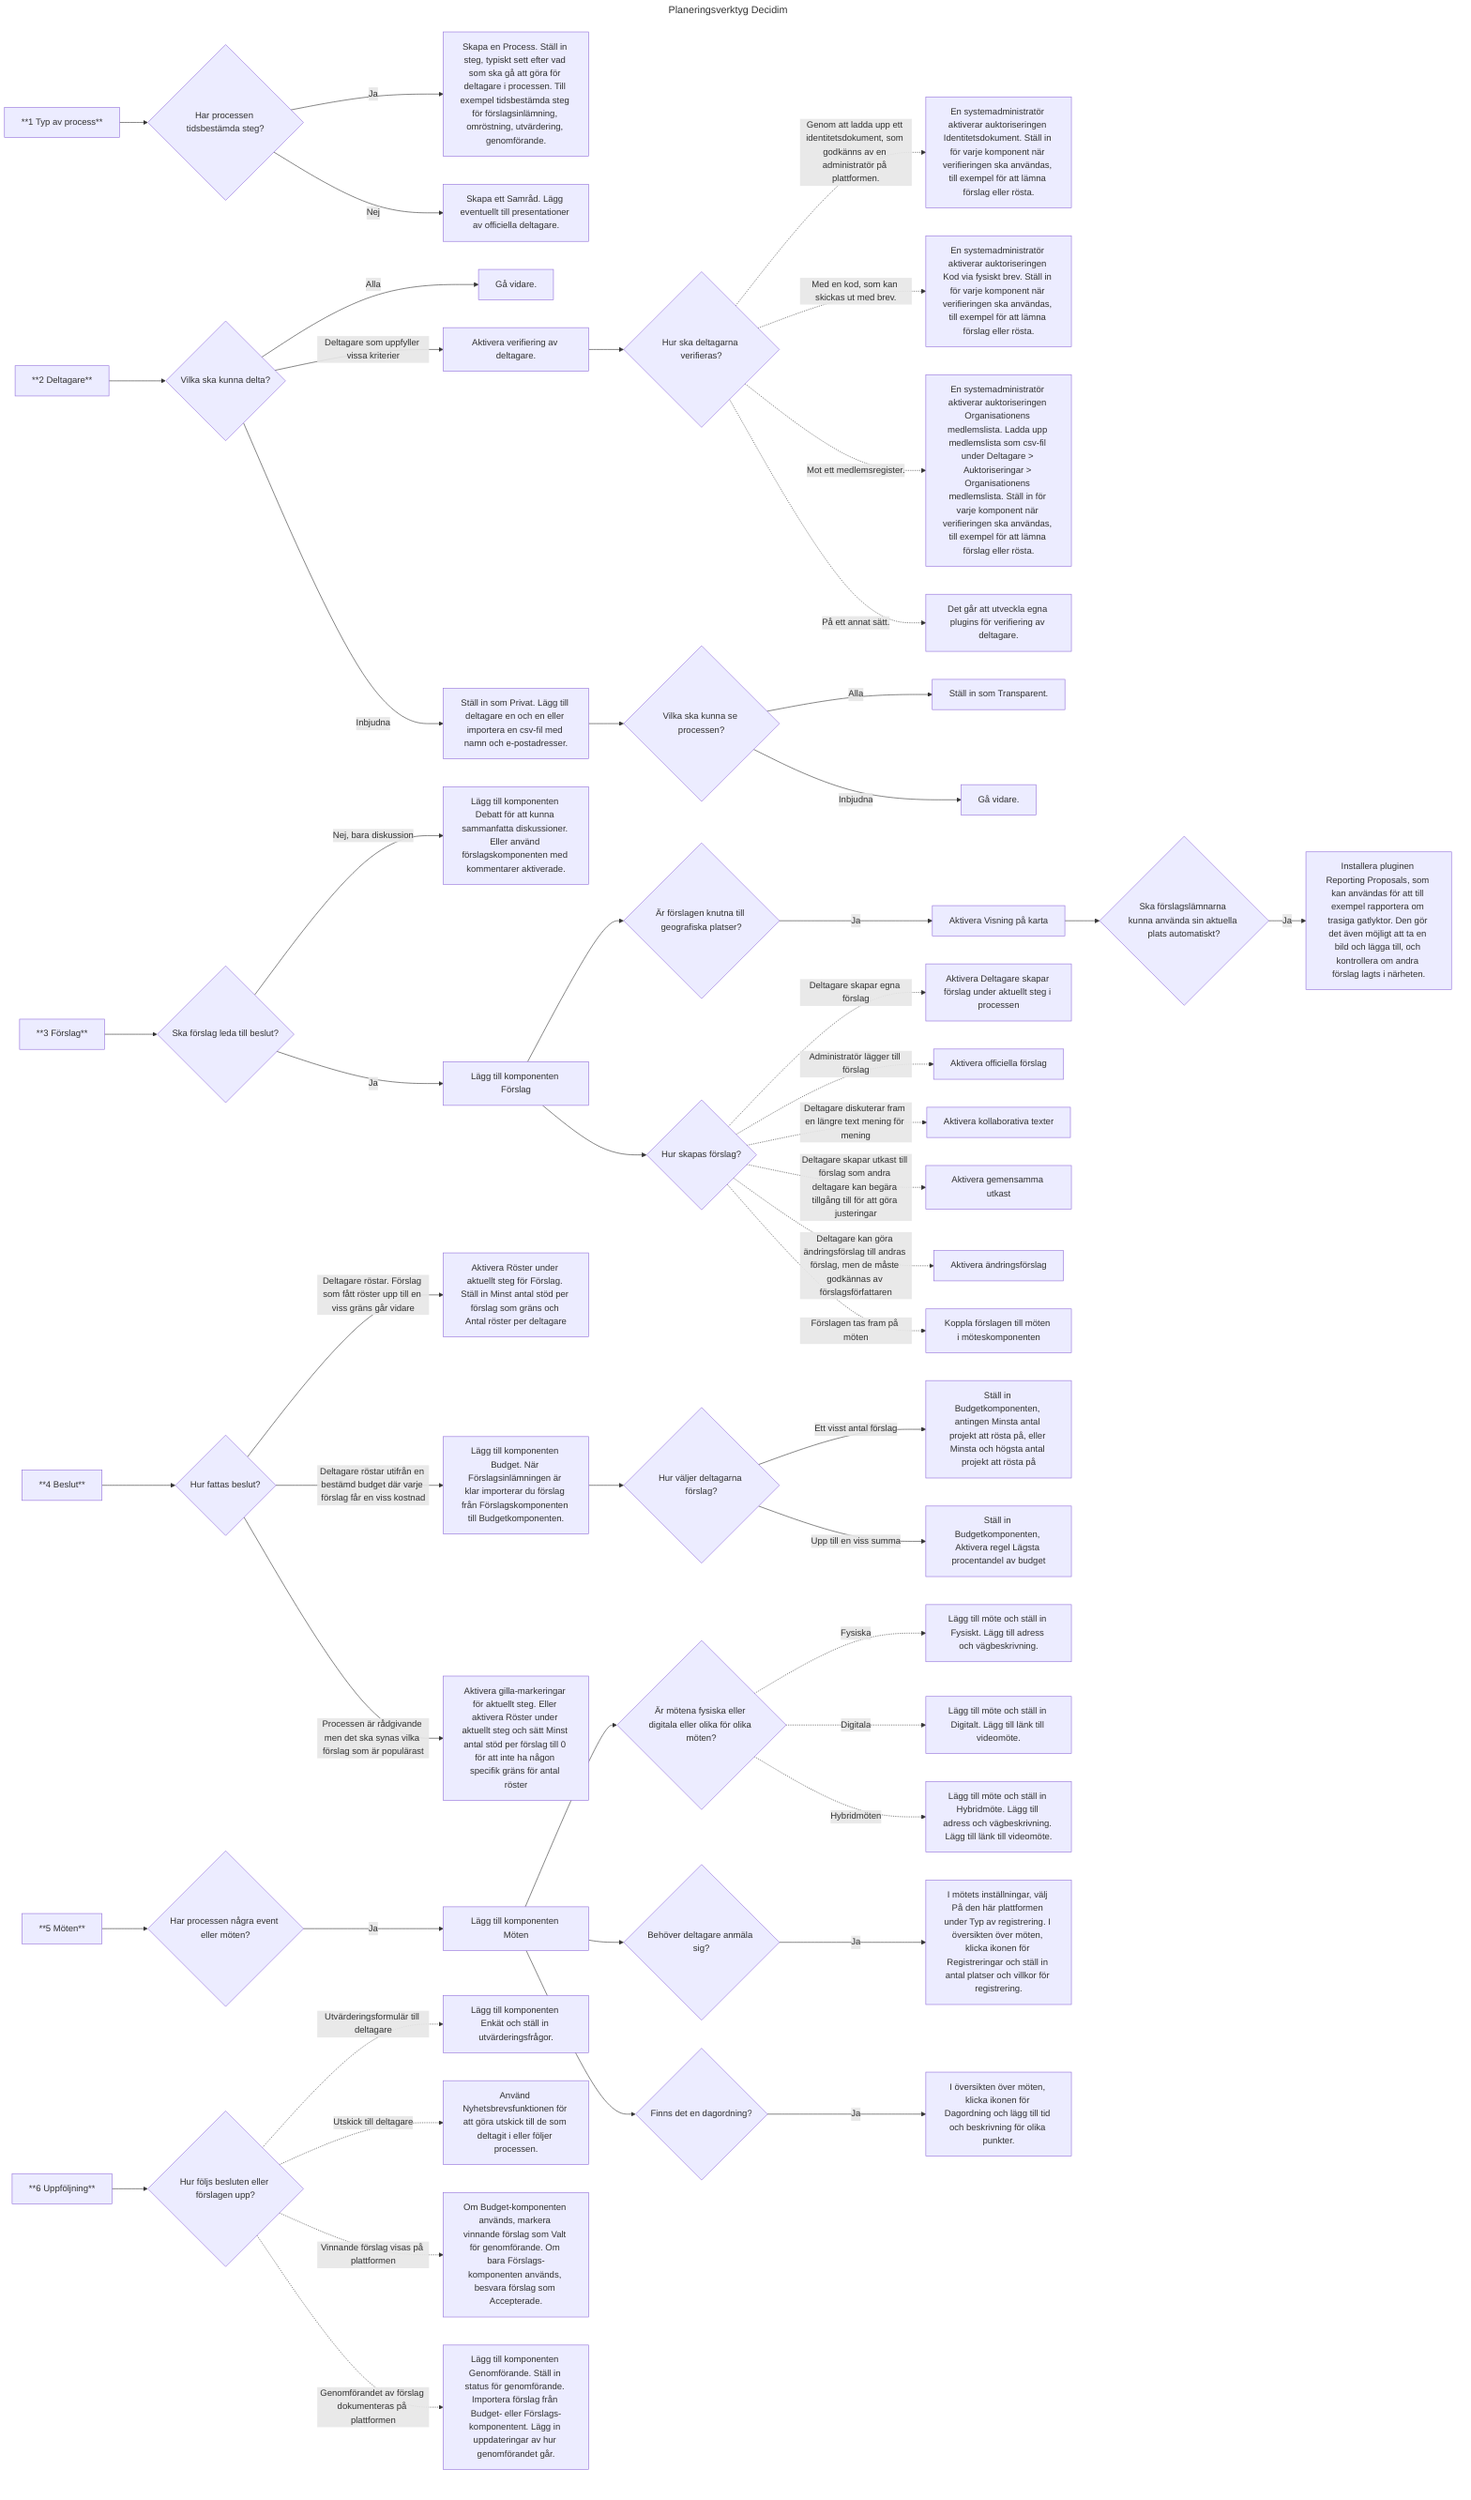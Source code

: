 ---
title: Planeringsverktyg Decidim
---

graph LR
    %% Sektion 1: Typ av process
    S1[**1 Typ av process**]
    S1 --> S1Q1{Har processen tidsbestämda steg?}
    S1Q1 -->|Ja| S1A1[Skapa en Process. Ställ in steg, typiskt sett efter vad som ska gå att göra för deltagare i processen. Till exempel tidsbestämda steg för förslagsinlämning, omröstning, utvärdering, genomförande.]
    S1Q1 -->|Nej| S1A2[Skapa ett Samråd. Lägg eventuellt till presentationer av officiella deltagare.]

    %% Sektion 2: Deltagare
    S2[**2 Deltagare**]
    S2 --> S2Q1{Vilka ska kunna delta?}
    S2Q1 -->|Alla| S2A1[Gå vidare.]
    S2Q1 -->|Inbjudna| S2A2[Ställ in som Privat. Lägg till deltagare en och en eller importera en csv-fil med namn och e-postadresser.]
    S2Q1 -->|Deltagare som uppfyller vissa kriterier| S2A3[Aktivera verifiering av deltagare.]
    S2A3 --> S2Q2{Hur ska deltagarna verifieras?}
    S2Q2 -.->|Genom att ladda upp ett identitetsdokument, som godkänns av en administratör på plattformen.| S2A4[En systemadministratör aktiverar auktoriseringen Identitetsdokument. Ställ in för varje komponent när verifieringen ska användas, till exempel för att lämna förslag eller rösta.]
    S2Q2 -.->|Med en kod, som kan skickas ut med brev.| S2A5[En systemadministratör aktiverar auktoriseringen Kod via fysiskt brev. Ställ in för varje komponent när verifieringen ska användas, till exempel för att lämna förslag eller rösta.]
    S2Q2 -.->|Mot ett medlemsregister.| S2A6[En systemadministratör aktiverar auktoriseringen Organisationens medlemslista. Ladda upp medlemslista som csv-fil under Deltagare > Auktoriseringar > Organisationens medlemslista. Ställ in för varje komponent när verifieringen ska användas, till exempel för att lämna förslag eller rösta.]
    S2Q2 -.->|På ett annat sätt.| S2A7[Det går att utveckla egna plugins för verifiering av deltagare.]
    S2A2 --> S2Q3{Vilka ska kunna se processen?}
    S2Q3 -->|Alla| S2A8[Ställ in som Transparent.]
    S2Q3 -->|Inbjudna| S2A9[Gå vidare.]

    %% Sektion 3: Förslag
    S3[**3 Förslag**]
    S3 --> S3Q1{Ska förslag leda till beslut?}
    S3Q1 -->|Nej, bara diskussion| S3A1[Lägg till komponenten Debatt för att kunna sammanfatta diskussioner. Eller använd förslagskomponenten med kommentarer aktiverade.]
    S3Q1 -->|Ja| S3A2[Lägg till komponenten Förslag]
    S3A2 --> S3Q2{Hur skapas förslag?}
    S3A2 --> S3Q3{Är förslagen knutna till geografiska platser?}
    S3Q3 -->|Ja| S3A3[Aktivera Visning på karta]
    S3A3 -->S3Q3B{Ska förslagslämnarna kunna använda sin aktuella plats automatiskt?}
    S3Q3B --> |Ja| S3A3B[Installera pluginen Reporting Proposals, som kan användas för att till exempel rapportera om trasiga gatlyktor. Den gör det även möjligt att ta en bild och lägga till, och kontrollera om andra förslag lagts i närheten.]
    S3Q2 -.->|Deltagare skapar egna förslag| S3A4[Aktivera Deltagare skapar förslag under aktuellt steg i processen]
    S3Q2 -.->|Administratör lägger till förslag| S3A5[Aktivera officiella förslag]
    S3Q2 -.->|Deltagare diskuterar fram en längre text mening för mening| S3A6[Aktivera kollaborativa texter]
    S3Q2 -.->|Deltagare skapar utkast till förslag som andra deltagare kan begära tillgång till för att göra justeringar| S3A7[Aktivera gemensamma utkast]
    S3Q2 -.->|Deltagare kan göra ändringsförslag till andras förslag, men de måste godkännas av förslagsförfattaren| S3A8[Aktivera ändringsförslag]
    S3Q2 -.->|Förslagen tas fram på möten| S3A9[Koppla förslagen till möten i möteskomponenten]

    %% Sektion 4: Beslut
    S4[**4 Beslut**]
    S4 --> S4Q1{Hur fattas beslut?}
    S4Q1 --> |Deltagare röstar. Förslag som fått röster upp till en viss gräns går vidare| S4A1[Aktivera Röster under aktuellt steg för Förslag. Ställ in Minst antal stöd per förslag som gräns och Antal röster per deltagare]
    S4Q1 --> |Deltagare röstar utifrån en bestämd budget där varje förslag får en viss kostnad| S4A2[Lägg till komponenten Budget. När Förslagsinlämningen är klar importerar du förslag från Förslagskomponenten till Budgetkomponenten.]
    S4A2 --> S4Q2{Hur väljer deltagarna förslag?}
    S4Q2 --> |Ett visst antal förslag| S4A3[Ställ in Budgetkomponenten, antingen Minsta antal projekt att rösta på, eller Minsta och högsta antal projekt att rösta på]
    S4Q2 --> |Upp till en viss summa| S4A4[Ställ in Budgetkomponenten, Aktivera regel Lägsta procentandel av budget]
    S4Q1 --> |Processen är rådgivande men det ska synas vilka förslag som är populärast| S4A5[Aktivera gilla-markeringar för aktuellt steg. Eller aktivera Röster under aktuellt steg och sätt Minst antal stöd per förslag till 0 för att inte ha någon specifik gräns för antal röster]

    %% Sektion 5: Möten
    S5[**5 Möten**]
    S5 --> S5Q1{Har processen några event eller möten?}
    S5Q1 -->|Ja|S5A1[Lägg till komponenten Möten]
    S5A1 --> S5Q2{Är mötena fysiska eller digitala eller olika för olika möten?}
    S5Q2 -.-> |Fysiska| S5A2[Lägg till möte och ställ in Fysiskt. Lägg till adress och vägbeskrivning.]
    S5Q2 -.-> |Digitala| S5A3[Lägg till möte och ställ in Digitalt. Lägg till länk till videomöte.]
    S5Q2 -.-> |Hybridmöten| S5A4[Lägg till möte och ställ in Hybridmöte. Lägg till adress och vägbeskrivning. Lägg till länk till videomöte.]
    S5A1 --> S5Q3{Behöver deltagare anmäla sig?}
    S5Q3 --> |Ja| S5A5[I mötets inställningar, välj På den här plattformen under Typ av registrering. I översikten över möten, klicka ikonen för Registreringar och ställ in antal platser och villkor för registrering.]
    S5A1 --> S5Q4{Finns det en dagordning?}
    S5Q4 --> |Ja| S5A6[I översikten över möten, klicka ikonen för Dagordning och lägg till tid och beskrivning för olika punkter.]

    %% Sektion 6: Uppföljning
    S6[**6 Uppföljning**]
    S6 --> S6Q1{Hur följs besluten eller förslagen upp?}
    S6Q1 -.->|Utvärderingsformulär till deltagare|S6A1[Lägg till komponenten Enkät och ställ in utvärderingsfrågor.]
    S6Q1 -.->|Utskick till deltagare|S6A2[Använd Nyhetsbrevsfunktionen för att göra utskick till de som deltagit i eller följer processen.]
    S6Q1 -.->|Vinnande förslag visas på plattformen|S6A3[Om Budget-komponenten används, markera vinnande förslag som Valt för genomförande. Om bara Förslags-komponenten används, besvara förslag som Accepterade.]
    S6Q1 -.->|Genomförandet av förslag dokumenteras på plattformen|S6A4[Lägg till komponenten Genomförande. Ställ in status för genomförande. Importera förslag från Budget- eller Förslags-komponentent. Lägg in uppdateringar av hur genomförandet går.]